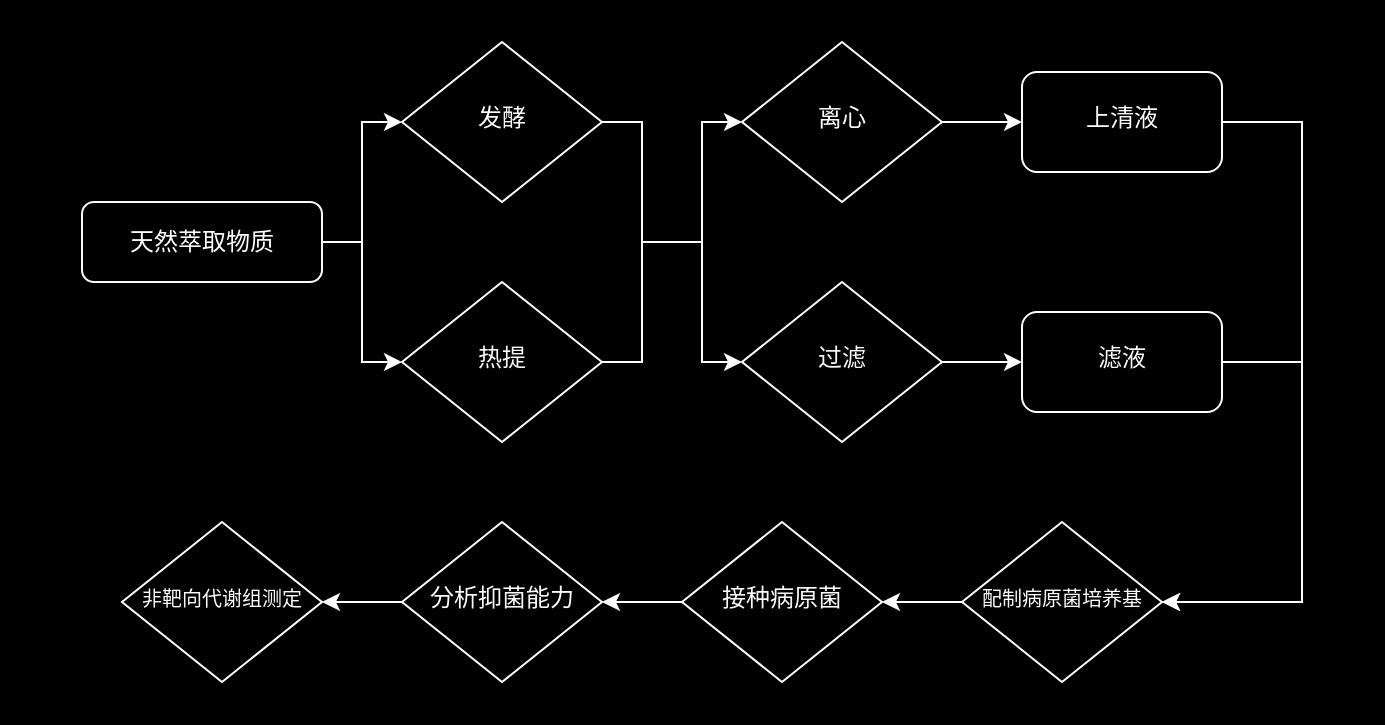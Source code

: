 <mxfile version="24.7.7">
  <diagram id="C5RBs43oDa-KdzZeNtuy" name="Page-1">
    <mxGraphModel dx="1223" dy="1190" grid="1" gridSize="10" guides="1" tooltips="1" connect="1" arrows="1" fold="1" page="0" pageScale="1" pageWidth="827" pageHeight="1169" background="#000000" math="0" shadow="0">
      <root>
        <mxCell id="WIyWlLk6GJQsqaUBKTNV-0" />
        <mxCell id="WIyWlLk6GJQsqaUBKTNV-1" parent="WIyWlLk6GJQsqaUBKTNV-0" />
        <mxCell id="28M82nj2s8nQutt_mPaX-18" value="" style="rounded=0;whiteSpace=wrap;html=1;fillColor=#000000;direction=south;" parent="WIyWlLk6GJQsqaUBKTNV-1" vertex="1">
          <mxGeometry x="280" y="-20" width="690" height="360" as="geometry" />
        </mxCell>
        <mxCell id="E1FAA1skbjayqjxuFsBj-0" value="" style="edgeStyle=orthogonalEdgeStyle;rounded=0;orthogonalLoop=1;jettySize=auto;html=1;strokeColor=#FFFFFF;" edge="1" parent="WIyWlLk6GJQsqaUBKTNV-1" source="WIyWlLk6GJQsqaUBKTNV-3" target="28M82nj2s8nQutt_mPaX-0">
          <mxGeometry relative="1" as="geometry" />
        </mxCell>
        <mxCell id="WIyWlLk6GJQsqaUBKTNV-3" value="天然萃取物质" style="rounded=1;whiteSpace=wrap;html=1;fontSize=12;glass=0;strokeWidth=1;shadow=0;labelBackgroundColor=none;fillColor=#000000;fontColor=#FFFFFF;strokeColor=#FAFAFA;" parent="WIyWlLk6GJQsqaUBKTNV-1" vertex="1">
          <mxGeometry x="320" y="80" width="120" height="40" as="geometry" />
        </mxCell>
        <mxCell id="WIyWlLk6GJQsqaUBKTNV-6" value="热提" style="rhombus;whiteSpace=wrap;html=1;shadow=0;fontFamily=Helvetica;fontSize=12;align=center;strokeWidth=1;spacing=6;spacingTop=-4;fontColor=#FCFCFC;fillColor=#000000;strokeColor=#FFFFFF;" parent="WIyWlLk6GJQsqaUBKTNV-1" vertex="1">
          <mxGeometry x="480" y="120" width="100" height="80" as="geometry" />
        </mxCell>
        <mxCell id="E1FAA1skbjayqjxuFsBj-4" value="" style="edgeStyle=orthogonalEdgeStyle;rounded=0;orthogonalLoop=1;jettySize=auto;html=1;" edge="1" parent="WIyWlLk6GJQsqaUBKTNV-1" source="WIyWlLk6GJQsqaUBKTNV-10" target="28M82nj2s8nQutt_mPaX-22">
          <mxGeometry relative="1" as="geometry" />
        </mxCell>
        <mxCell id="E1FAA1skbjayqjxuFsBj-5" value="" style="edgeStyle=orthogonalEdgeStyle;rounded=0;orthogonalLoop=1;jettySize=auto;html=1;strokeColor=#FFFFFF;" edge="1" parent="WIyWlLk6GJQsqaUBKTNV-1" source="WIyWlLk6GJQsqaUBKTNV-10" target="28M82nj2s8nQutt_mPaX-22">
          <mxGeometry relative="1" as="geometry" />
        </mxCell>
        <mxCell id="WIyWlLk6GJQsqaUBKTNV-10" value="离心" style="rhombus;whiteSpace=wrap;html=1;shadow=0;fontFamily=Helvetica;fontSize=12;align=center;strokeWidth=1;spacing=6;spacingTop=-4;fontColor=#FCFCFC;fillColor=#000000;strokeColor=#FFFFFF;" parent="WIyWlLk6GJQsqaUBKTNV-1" vertex="1">
          <mxGeometry x="650" width="100" height="80" as="geometry" />
        </mxCell>
        <mxCell id="28M82nj2s8nQutt_mPaX-0" value="发酵" style="rhombus;whiteSpace=wrap;html=1;shadow=0;fontFamily=Helvetica;fontSize=12;align=center;strokeWidth=1;spacing=6;spacingTop=-4;fontColor=#FCFCFC;fillColor=#000000;strokeColor=#FFFFFF;" parent="WIyWlLk6GJQsqaUBKTNV-1" vertex="1">
          <mxGeometry x="480" width="100" height="80" as="geometry" />
        </mxCell>
        <mxCell id="28M82nj2s8nQutt_mPaX-11" value="&lt;font style=&quot;font-size: 12px;&quot;&gt;过滤&lt;/font&gt;" style="rhombus;whiteSpace=wrap;html=1;shadow=0;fontFamily=Helvetica;fontSize=12;align=center;strokeWidth=1;spacing=6;spacingTop=-4;fontColor=#FCFCFC;fillColor=#000000;strokeColor=#FFFFFF;" parent="WIyWlLk6GJQsqaUBKTNV-1" vertex="1">
          <mxGeometry x="650" y="120" width="100" height="80" as="geometry" />
        </mxCell>
        <mxCell id="E1FAA1skbjayqjxuFsBj-14" value="" style="edgeStyle=orthogonalEdgeStyle;rounded=0;orthogonalLoop=1;jettySize=auto;html=1;strokeColor=#FFFFFF;" edge="1" parent="WIyWlLk6GJQsqaUBKTNV-1" source="28M82nj2s8nQutt_mPaX-12" target="28M82nj2s8nQutt_mPaX-14">
          <mxGeometry relative="1" as="geometry" />
        </mxCell>
        <mxCell id="28M82nj2s8nQutt_mPaX-12" value="接种病原菌" style="rhombus;whiteSpace=wrap;html=1;shadow=0;fontFamily=Helvetica;fontSize=12;align=center;strokeWidth=1;spacing=6;spacingTop=-4;fontColor=#FCFCFC;fillColor=#000000;strokeColor=#FFFFFF;" parent="WIyWlLk6GJQsqaUBKTNV-1" vertex="1">
          <mxGeometry x="620" y="240" width="100" height="80" as="geometry" />
        </mxCell>
        <mxCell id="E1FAA1skbjayqjxuFsBj-16" value="" style="edgeStyle=orthogonalEdgeStyle;rounded=0;orthogonalLoop=1;jettySize=auto;html=1;strokeColor=#FFFFFF;" edge="1" parent="WIyWlLk6GJQsqaUBKTNV-1" source="28M82nj2s8nQutt_mPaX-14" target="28M82nj2s8nQutt_mPaX-32">
          <mxGeometry relative="1" as="geometry" />
        </mxCell>
        <mxCell id="28M82nj2s8nQutt_mPaX-14" value="分析抑菌能力" style="rhombus;whiteSpace=wrap;html=1;shadow=0;fontFamily=Helvetica;fontSize=12;align=center;strokeWidth=1;spacing=6;spacingTop=-4;fontColor=#FCFCFC;fillColor=#000000;strokeColor=#FFFFFF;" parent="WIyWlLk6GJQsqaUBKTNV-1" vertex="1">
          <mxGeometry x="480" y="240" width="100" height="80" as="geometry" />
        </mxCell>
        <mxCell id="E1FAA1skbjayqjxuFsBj-11" value="" style="edgeStyle=orthogonalEdgeStyle;rounded=0;orthogonalLoop=1;jettySize=auto;html=1;strokeColor=#FFFFFF;" edge="1" parent="WIyWlLk6GJQsqaUBKTNV-1" source="28M82nj2s8nQutt_mPaX-20" target="28M82nj2s8nQutt_mPaX-12">
          <mxGeometry relative="1" as="geometry" />
        </mxCell>
        <mxCell id="28M82nj2s8nQutt_mPaX-20" value="配制病原菌培养基" style="rhombus;whiteSpace=wrap;html=1;shadow=0;fontFamily=Helvetica;fontSize=10;align=center;strokeWidth=1;spacing=6;spacingTop=-4;fontColor=#FCFCFC;fillColor=#000000;strokeColor=#FFFFFF;" parent="WIyWlLk6GJQsqaUBKTNV-1" vertex="1">
          <mxGeometry x="760" y="240" width="100" height="80" as="geometry" />
        </mxCell>
        <mxCell id="28M82nj2s8nQutt_mPaX-22" value="上清液" style="rounded=1;whiteSpace=wrap;html=1;fillColor=#000000;strokeColor=#FFFFFF;fontColor=#FCFCFC;shadow=0;strokeWidth=1;spacing=6;spacingTop=-4;" parent="WIyWlLk6GJQsqaUBKTNV-1" vertex="1">
          <mxGeometry x="790" y="15" width="100" height="50" as="geometry" />
        </mxCell>
        <mxCell id="28M82nj2s8nQutt_mPaX-24" value="滤液" style="rounded=1;whiteSpace=wrap;html=1;fillColor=#000000;strokeColor=#FFFFFF;fontColor=#FCFCFC;shadow=0;strokeWidth=1;spacing=6;spacingTop=-4;" parent="WIyWlLk6GJQsqaUBKTNV-1" vertex="1">
          <mxGeometry x="790" y="135" width="100" height="50" as="geometry" />
        </mxCell>
        <mxCell id="28M82nj2s8nQutt_mPaX-32" value="非靶向代谢组测定" style="rhombus;whiteSpace=wrap;html=1;shadow=0;fontFamily=Helvetica;fontSize=10;align=center;strokeWidth=1;spacing=6;spacingTop=-4;fontColor=#FCFCFC;fillColor=#000000;strokeColor=#FFFFFF;" parent="WIyWlLk6GJQsqaUBKTNV-1" vertex="1">
          <mxGeometry x="340" y="240" width="100" height="80" as="geometry" />
        </mxCell>
        <mxCell id="E1FAA1skbjayqjxuFsBj-1" value="" style="edgeStyle=orthogonalEdgeStyle;rounded=0;orthogonalLoop=1;jettySize=auto;html=1;strokeColor=#FFFFFF;entryX=0;entryY=0.5;entryDx=0;entryDy=0;exitX=1;exitY=0.5;exitDx=0;exitDy=0;" edge="1" parent="WIyWlLk6GJQsqaUBKTNV-1" source="WIyWlLk6GJQsqaUBKTNV-3" target="WIyWlLk6GJQsqaUBKTNV-6">
          <mxGeometry relative="1" as="geometry">
            <mxPoint x="450" y="110" as="sourcePoint" />
            <mxPoint x="490" y="50" as="targetPoint" />
          </mxGeometry>
        </mxCell>
        <mxCell id="E1FAA1skbjayqjxuFsBj-2" value="" style="edgeStyle=orthogonalEdgeStyle;rounded=0;orthogonalLoop=1;jettySize=auto;html=1;strokeColor=#FFFFFF;entryX=0;entryY=0.5;entryDx=0;entryDy=0;exitX=1;exitY=0.5;exitDx=0;exitDy=0;" edge="1" parent="WIyWlLk6GJQsqaUBKTNV-1" source="WIyWlLk6GJQsqaUBKTNV-6" target="WIyWlLk6GJQsqaUBKTNV-10">
          <mxGeometry relative="1" as="geometry">
            <mxPoint x="550" y="119.52" as="sourcePoint" />
            <mxPoint x="590" y="59.52" as="targetPoint" />
            <Array as="points">
              <mxPoint x="600" y="160" />
              <mxPoint x="600" y="100" />
              <mxPoint x="630" y="100" />
              <mxPoint x="630" y="40" />
            </Array>
          </mxGeometry>
        </mxCell>
        <mxCell id="E1FAA1skbjayqjxuFsBj-3" value="" style="edgeStyle=orthogonalEdgeStyle;rounded=0;orthogonalLoop=1;jettySize=auto;html=1;strokeColor=#FFFFFF;entryX=0;entryY=0.5;entryDx=0;entryDy=0;exitX=1;exitY=0.5;exitDx=0;exitDy=0;" edge="1" parent="WIyWlLk6GJQsqaUBKTNV-1" source="28M82nj2s8nQutt_mPaX-0" target="28M82nj2s8nQutt_mPaX-11">
          <mxGeometry relative="1" as="geometry">
            <mxPoint x="590" y="170" as="sourcePoint" />
            <mxPoint x="670" y="50" as="targetPoint" />
            <Array as="points">
              <mxPoint x="600" y="40" />
              <mxPoint x="600" y="100" />
              <mxPoint x="630" y="100" />
              <mxPoint x="630" y="160" />
            </Array>
          </mxGeometry>
        </mxCell>
        <mxCell id="E1FAA1skbjayqjxuFsBj-6" value="" style="edgeStyle=orthogonalEdgeStyle;rounded=0;orthogonalLoop=1;jettySize=auto;html=1;strokeColor=#FFFFFF;entryX=0;entryY=0.5;entryDx=0;entryDy=0;exitX=1;exitY=0.5;exitDx=0;exitDy=0;" edge="1" parent="WIyWlLk6GJQsqaUBKTNV-1" source="28M82nj2s8nQutt_mPaX-11" target="28M82nj2s8nQutt_mPaX-24">
          <mxGeometry relative="1" as="geometry">
            <mxPoint x="760" y="50" as="sourcePoint" />
            <mxPoint x="800" y="50" as="targetPoint" />
          </mxGeometry>
        </mxCell>
        <mxCell id="E1FAA1skbjayqjxuFsBj-9" value="" style="edgeStyle=orthogonalEdgeStyle;rounded=0;orthogonalLoop=1;jettySize=auto;html=1;strokeColor=#FFFFFF;entryX=1;entryY=0.5;entryDx=0;entryDy=0;" edge="1" parent="WIyWlLk6GJQsqaUBKTNV-1" target="28M82nj2s8nQutt_mPaX-20">
          <mxGeometry relative="1" as="geometry">
            <mxPoint x="890" y="40" as="sourcePoint" />
            <mxPoint x="940" y="80" as="targetPoint" />
            <Array as="points">
              <mxPoint x="930" y="40" />
              <mxPoint x="930" y="280" />
            </Array>
          </mxGeometry>
        </mxCell>
        <mxCell id="E1FAA1skbjayqjxuFsBj-10" value="" style="edgeStyle=orthogonalEdgeStyle;rounded=0;orthogonalLoop=1;jettySize=auto;html=1;strokeColor=#FFFFFF;entryX=1;entryY=0.5;entryDx=0;entryDy=0;" edge="1" parent="WIyWlLk6GJQsqaUBKTNV-1" target="28M82nj2s8nQutt_mPaX-20">
          <mxGeometry relative="1" as="geometry">
            <mxPoint x="890" y="160" as="sourcePoint" />
            <mxPoint x="930" y="130" as="targetPoint" />
            <Array as="points">
              <mxPoint x="930" y="160" />
              <mxPoint x="930" y="280" />
            </Array>
          </mxGeometry>
        </mxCell>
      </root>
    </mxGraphModel>
  </diagram>
</mxfile>
